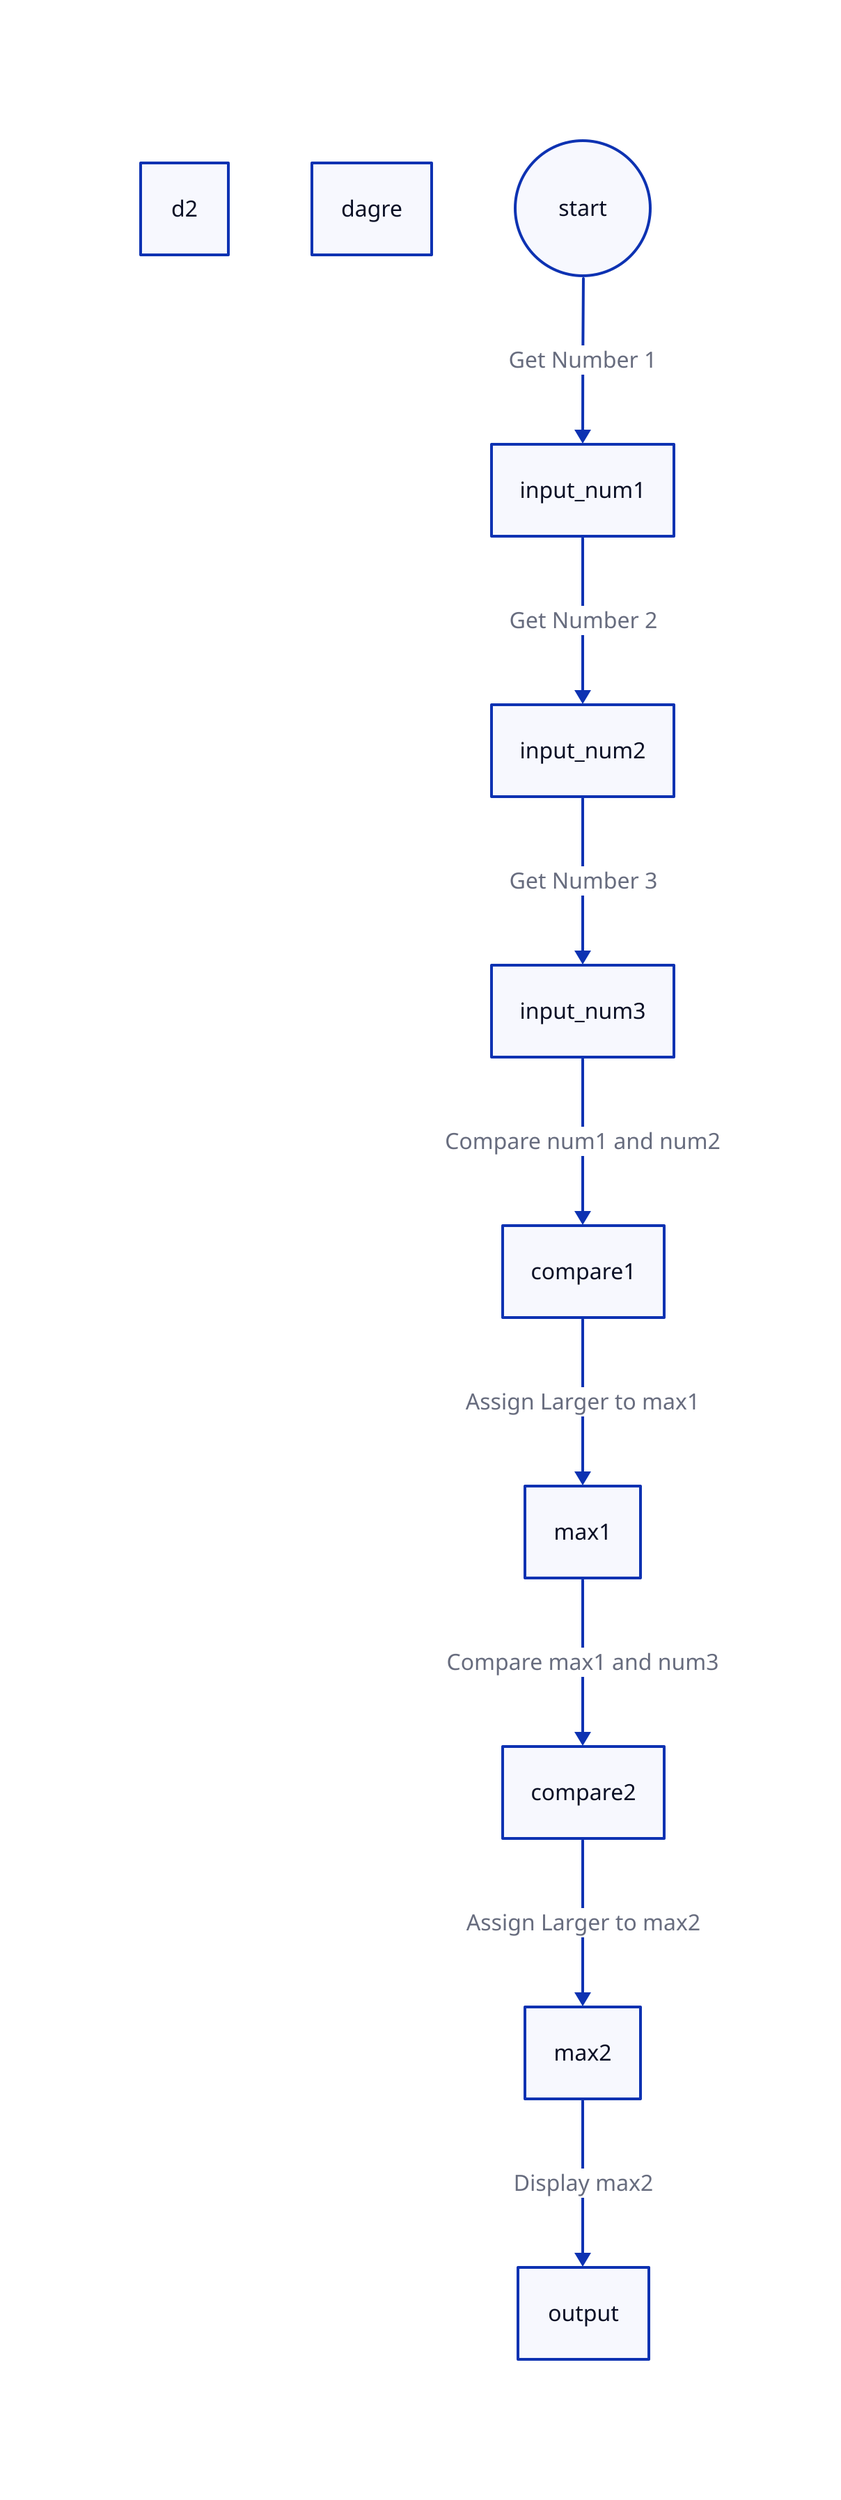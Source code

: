 d2
layout: dagre
start: {shape: circle}
start -> input_num1: Get Number 1
input_num1 -> input_num2: Get Number 2
input_num2 -> input_num3: Get Number 3
input_num3 -> compare1: Compare num1 and num2
compare1 -> max1: Assign Larger to max1
max1 -> compare2: Compare max1 and num3
compare2 -> max2: Assign Larger to max2
max2 -> output: Display max2